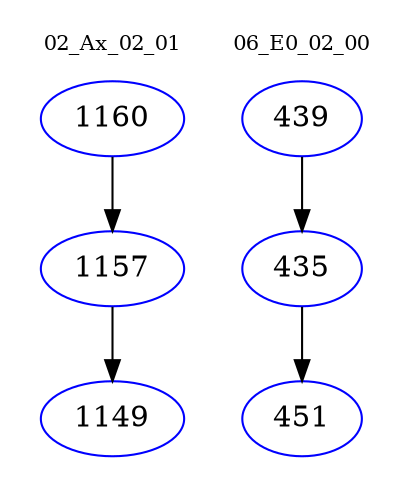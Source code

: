 digraph{
subgraph cluster_0 {
color = white
label = "02_Ax_02_01";
fontsize=10;
T0_1160 [label="1160", color="blue"]
T0_1160 -> T0_1157 [color="black"]
T0_1157 [label="1157", color="blue"]
T0_1157 -> T0_1149 [color="black"]
T0_1149 [label="1149", color="blue"]
}
subgraph cluster_1 {
color = white
label = "06_E0_02_00";
fontsize=10;
T1_439 [label="439", color="blue"]
T1_439 -> T1_435 [color="black"]
T1_435 [label="435", color="blue"]
T1_435 -> T1_451 [color="black"]
T1_451 [label="451", color="blue"]
}
}
